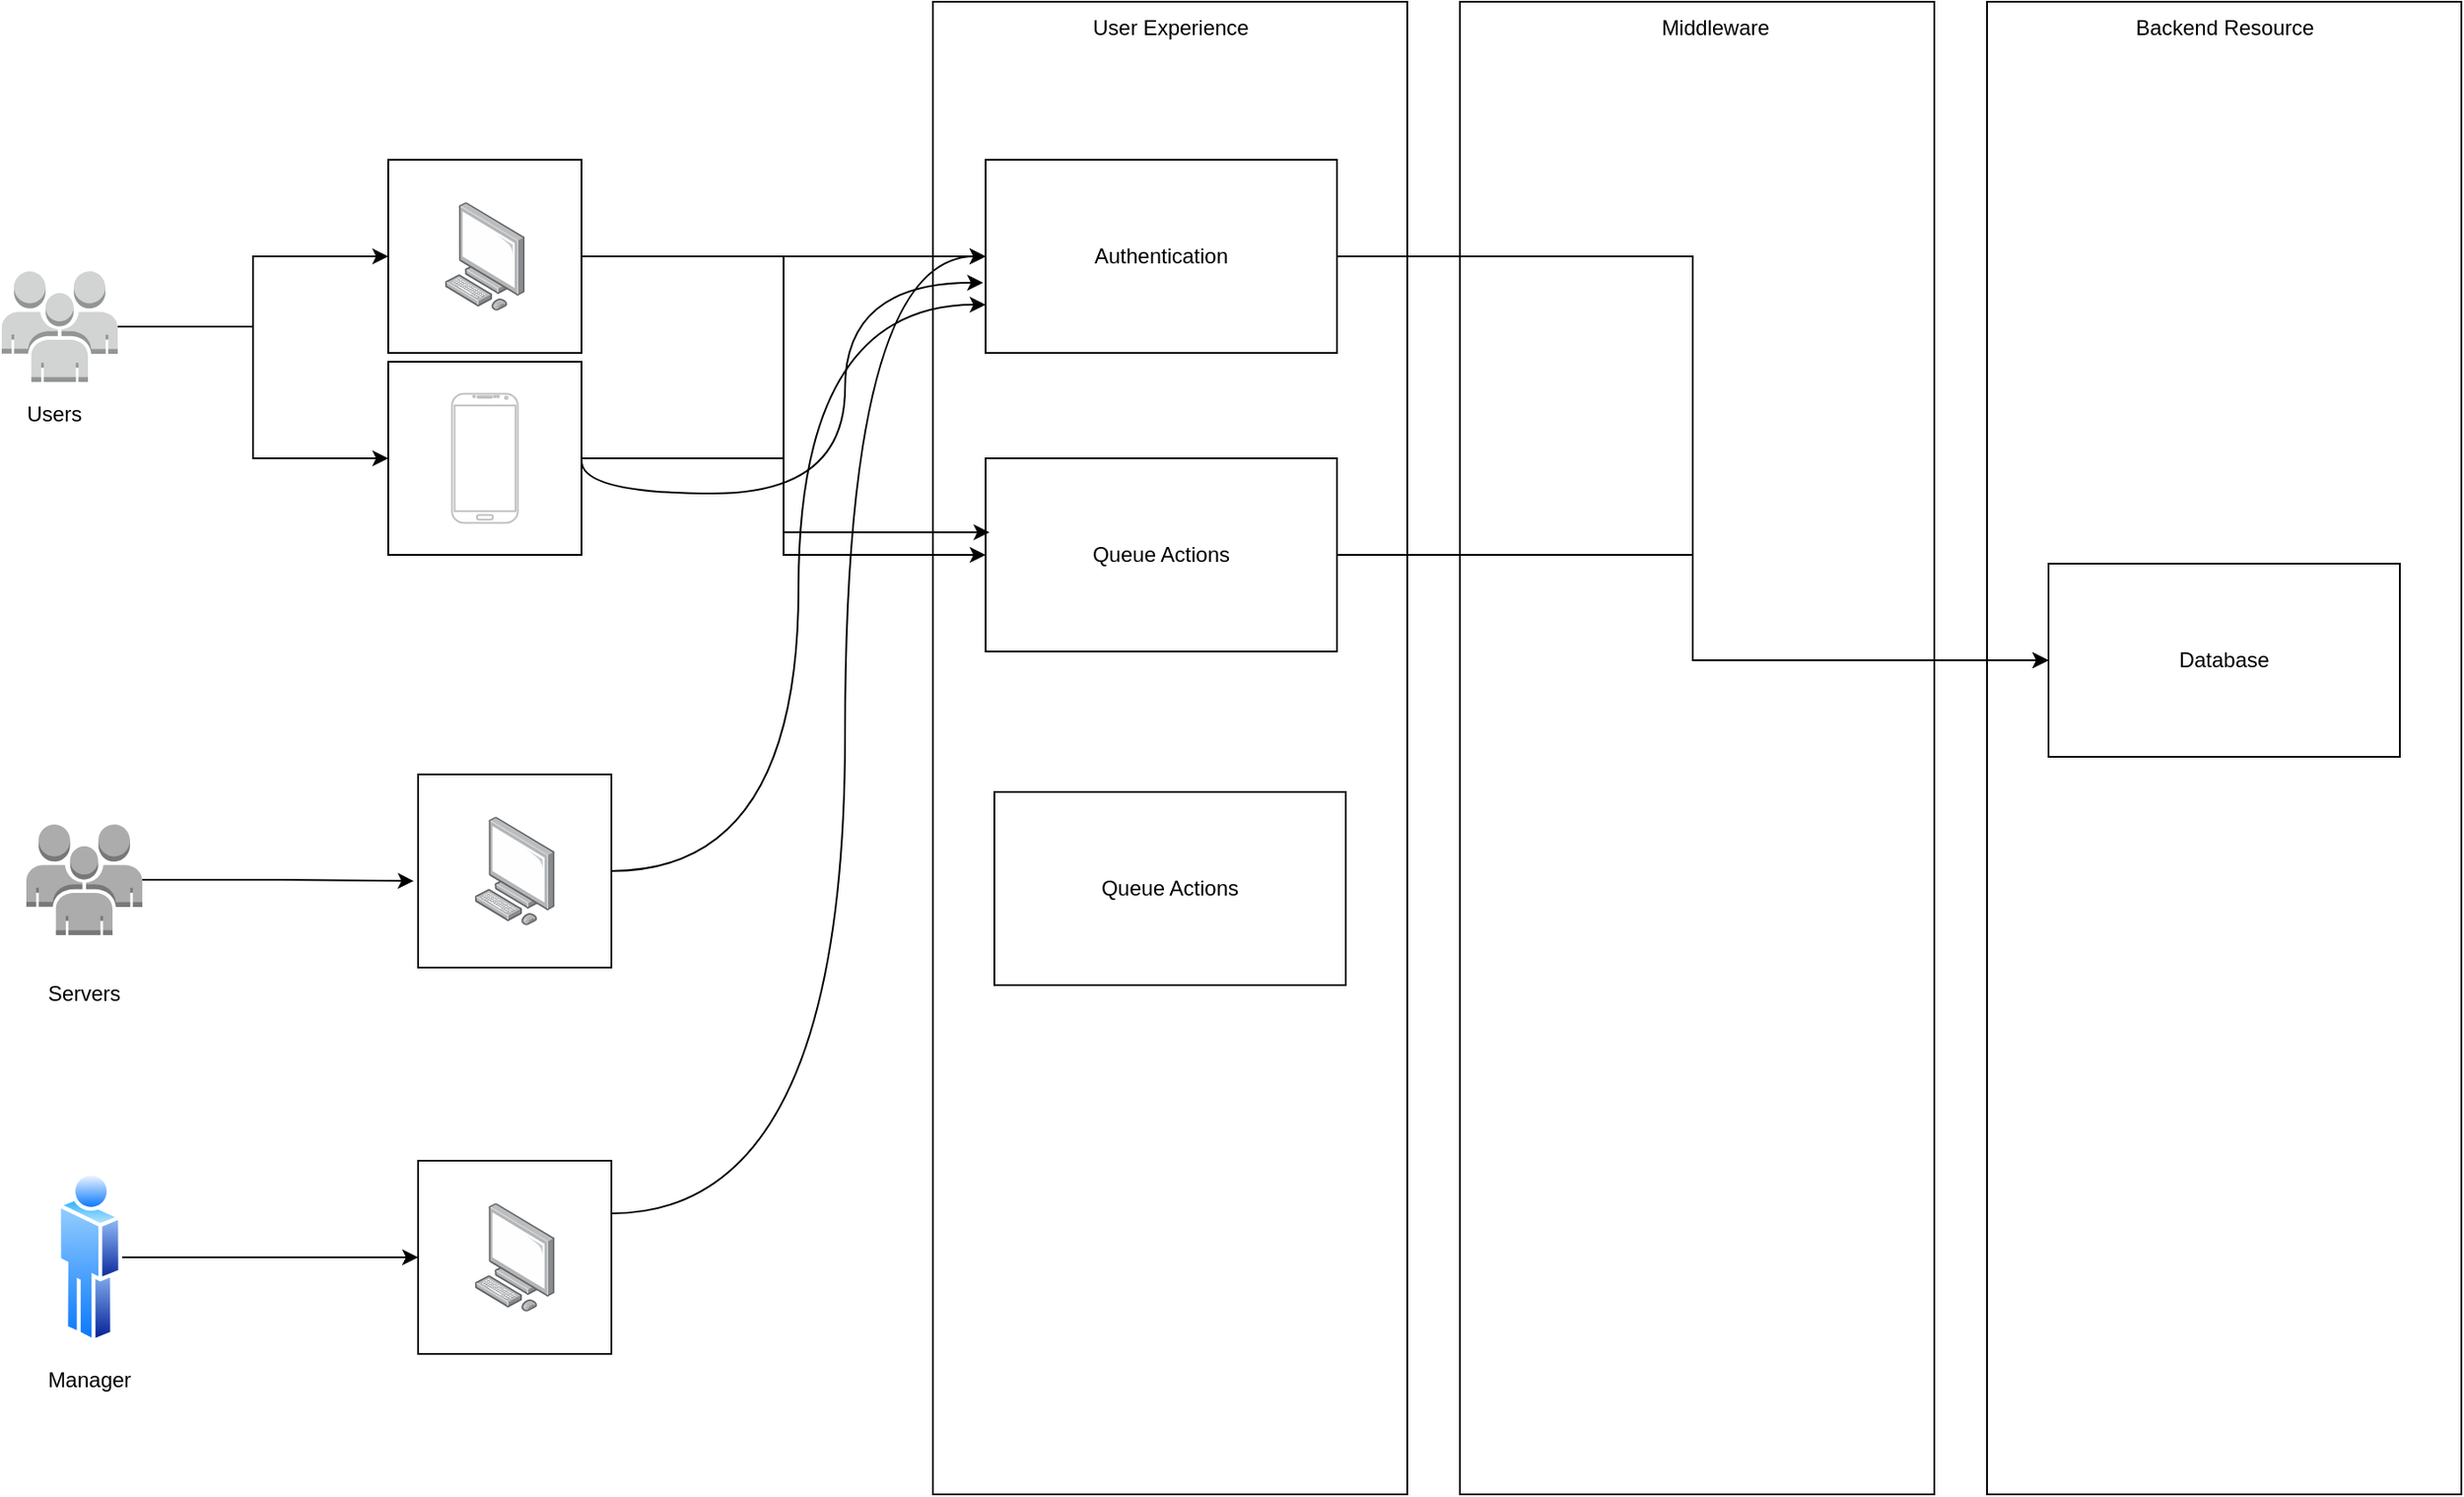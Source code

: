 <mxfile version="21.6.5" type="device">
  <diagram name="Page-1" id="fsSMxkPmmuMEmQxBaY7_">
    <mxGraphModel dx="1969" dy="969" grid="1" gridSize="10" guides="1" tooltips="1" connect="1" arrows="1" fold="1" page="1" pageScale="1" pageWidth="850" pageHeight="1100" math="0" shadow="0">
      <root>
        <mxCell id="0" />
        <mxCell id="1" parent="0" />
        <mxCell id="Xyh0fk0as-N2dH3ys5Xe-9" style="edgeStyle=orthogonalEdgeStyle;rounded=0;orthogonalLoop=1;jettySize=auto;html=1;entryX=0;entryY=0.5;entryDx=0;entryDy=0;" edge="1" parent="1" source="Xyh0fk0as-N2dH3ys5Xe-5" target="Xyh0fk0as-N2dH3ys5Xe-8">
          <mxGeometry relative="1" as="geometry" />
        </mxCell>
        <mxCell id="Xyh0fk0as-N2dH3ys5Xe-18" style="edgeStyle=orthogonalEdgeStyle;rounded=0;orthogonalLoop=1;jettySize=auto;html=1;entryX=0;entryY=0.5;entryDx=0;entryDy=0;" edge="1" parent="1" source="Xyh0fk0as-N2dH3ys5Xe-5" target="Xyh0fk0as-N2dH3ys5Xe-10">
          <mxGeometry relative="1" as="geometry" />
        </mxCell>
        <mxCell id="Xyh0fk0as-N2dH3ys5Xe-5" value="" style="outlineConnect=0;dashed=0;verticalLabelPosition=bottom;verticalAlign=top;align=center;html=1;shape=mxgraph.aws3.users;fillColor=#D2D3D3;gradientColor=none;" vertex="1" parent="1">
          <mxGeometry x="50" y="163.5" width="66" height="63" as="geometry" />
        </mxCell>
        <mxCell id="Xyh0fk0as-N2dH3ys5Xe-6" value="Users" style="text;html=1;strokeColor=none;fillColor=none;align=center;verticalAlign=middle;whiteSpace=wrap;rounded=0;" vertex="1" parent="1">
          <mxGeometry x="50" y="230" width="60" height="30" as="geometry" />
        </mxCell>
        <mxCell id="Xyh0fk0as-N2dH3ys5Xe-15" value="" style="group" vertex="1" connectable="0" parent="1">
          <mxGeometry x="270" y="215" width="110" height="110" as="geometry" />
        </mxCell>
        <mxCell id="Xyh0fk0as-N2dH3ys5Xe-10" value="" style="whiteSpace=wrap;html=1;aspect=fixed;" vertex="1" parent="Xyh0fk0as-N2dH3ys5Xe-15">
          <mxGeometry width="110" height="110" as="geometry" />
        </mxCell>
        <mxCell id="Xyh0fk0as-N2dH3ys5Xe-12" value="" style="verticalLabelPosition=bottom;verticalAlign=top;html=1;shadow=0;dashed=0;strokeWidth=1;shape=mxgraph.android.phone2;strokeColor=#c0c0c0;" vertex="1" parent="Xyh0fk0as-N2dH3ys5Xe-15">
          <mxGeometry x="36.25" y="18.25" width="37.5" height="73.5" as="geometry" />
        </mxCell>
        <mxCell id="Xyh0fk0as-N2dH3ys5Xe-17" value="" style="group" vertex="1" connectable="0" parent="1">
          <mxGeometry x="270" y="100" width="110" height="110" as="geometry" />
        </mxCell>
        <mxCell id="Xyh0fk0as-N2dH3ys5Xe-8" value="" style="whiteSpace=wrap;html=1;aspect=fixed;" vertex="1" parent="Xyh0fk0as-N2dH3ys5Xe-17">
          <mxGeometry width="110" height="110" as="geometry" />
        </mxCell>
        <mxCell id="Xyh0fk0as-N2dH3ys5Xe-16" value="" style="image;points=[];aspect=fixed;html=1;align=center;shadow=0;dashed=0;image=img/lib/allied_telesis/computer_and_terminals/Personal_Computer.svg;" vertex="1" parent="Xyh0fk0as-N2dH3ys5Xe-17">
          <mxGeometry x="32.2" y="24.1" width="45.6" height="61.8" as="geometry" />
        </mxCell>
        <mxCell id="Xyh0fk0as-N2dH3ys5Xe-33" value="" style="group" vertex="1" connectable="0" parent="1">
          <mxGeometry x="70" y="670" width="327" height="140" as="geometry" />
        </mxCell>
        <mxCell id="Xyh0fk0as-N2dH3ys5Xe-7" value="" style="image;aspect=fixed;perimeter=ellipsePerimeter;html=1;align=center;shadow=0;dashed=0;spacingTop=3;image=img/lib/active_directory/user.svg;" vertex="1" parent="Xyh0fk0as-N2dH3ys5Xe-33">
          <mxGeometry x="11.5" y="5" width="37" height="100" as="geometry" />
        </mxCell>
        <mxCell id="Xyh0fk0as-N2dH3ys5Xe-19" value="" style="group" vertex="1" connectable="0" parent="Xyh0fk0as-N2dH3ys5Xe-33">
          <mxGeometry x="217" width="110" height="110" as="geometry" />
        </mxCell>
        <mxCell id="Xyh0fk0as-N2dH3ys5Xe-20" value="" style="whiteSpace=wrap;html=1;aspect=fixed;" vertex="1" parent="Xyh0fk0as-N2dH3ys5Xe-19">
          <mxGeometry width="110" height="110" as="geometry" />
        </mxCell>
        <mxCell id="Xyh0fk0as-N2dH3ys5Xe-21" value="" style="image;points=[];aspect=fixed;html=1;align=center;shadow=0;dashed=0;image=img/lib/allied_telesis/computer_and_terminals/Personal_Computer.svg;" vertex="1" parent="Xyh0fk0as-N2dH3ys5Xe-19">
          <mxGeometry x="32.2" y="24.1" width="45.6" height="61.8" as="geometry" />
        </mxCell>
        <mxCell id="Xyh0fk0as-N2dH3ys5Xe-23" style="edgeStyle=orthogonalEdgeStyle;rounded=0;orthogonalLoop=1;jettySize=auto;html=1;entryX=0;entryY=0.5;entryDx=0;entryDy=0;" edge="1" parent="Xyh0fk0as-N2dH3ys5Xe-33" source="Xyh0fk0as-N2dH3ys5Xe-7" target="Xyh0fk0as-N2dH3ys5Xe-20">
          <mxGeometry relative="1" as="geometry" />
        </mxCell>
        <mxCell id="Xyh0fk0as-N2dH3ys5Xe-29" value="Manager" style="text;html=1;strokeColor=none;fillColor=none;align=center;verticalAlign=middle;whiteSpace=wrap;rounded=0;" vertex="1" parent="Xyh0fk0as-N2dH3ys5Xe-33">
          <mxGeometry y="110" width="60" height="30" as="geometry" />
        </mxCell>
        <mxCell id="Xyh0fk0as-N2dH3ys5Xe-34" value="" style="group" vertex="1" connectable="0" parent="1">
          <mxGeometry x="64" y="450" width="333" height="140" as="geometry" />
        </mxCell>
        <mxCell id="Xyh0fk0as-N2dH3ys5Xe-24" value="" style="group" vertex="1" connectable="0" parent="Xyh0fk0as-N2dH3ys5Xe-34">
          <mxGeometry x="223" width="110" height="110" as="geometry" />
        </mxCell>
        <mxCell id="Xyh0fk0as-N2dH3ys5Xe-25" value="" style="whiteSpace=wrap;html=1;aspect=fixed;" vertex="1" parent="Xyh0fk0as-N2dH3ys5Xe-24">
          <mxGeometry width="110" height="110" as="geometry" />
        </mxCell>
        <mxCell id="Xyh0fk0as-N2dH3ys5Xe-26" value="" style="image;points=[];aspect=fixed;html=1;align=center;shadow=0;dashed=0;image=img/lib/allied_telesis/computer_and_terminals/Personal_Computer.svg;" vertex="1" parent="Xyh0fk0as-N2dH3ys5Xe-24">
          <mxGeometry x="32.2" y="24.1" width="45.6" height="61.8" as="geometry" />
        </mxCell>
        <mxCell id="Xyh0fk0as-N2dH3ys5Xe-30" style="edgeStyle=orthogonalEdgeStyle;rounded=0;orthogonalLoop=1;jettySize=auto;html=1;entryX=-0.023;entryY=0.552;entryDx=0;entryDy=0;entryPerimeter=0;" edge="1" parent="Xyh0fk0as-N2dH3ys5Xe-34" source="Xyh0fk0as-N2dH3ys5Xe-27" target="Xyh0fk0as-N2dH3ys5Xe-25">
          <mxGeometry relative="1" as="geometry" />
        </mxCell>
        <mxCell id="Xyh0fk0as-N2dH3ys5Xe-27" value="" style="outlineConnect=0;dashed=0;verticalLabelPosition=bottom;verticalAlign=top;align=center;html=1;shape=mxgraph.aws3.users;fillColor=#ACACAC;gradientColor=none;" vertex="1" parent="Xyh0fk0as-N2dH3ys5Xe-34">
          <mxGeometry y="28.5" width="66" height="63" as="geometry" />
        </mxCell>
        <mxCell id="Xyh0fk0as-N2dH3ys5Xe-28" value="Servers" style="text;html=1;strokeColor=none;fillColor=none;align=center;verticalAlign=middle;whiteSpace=wrap;rounded=0;" vertex="1" parent="Xyh0fk0as-N2dH3ys5Xe-34">
          <mxGeometry x="3" y="110" width="60" height="30" as="geometry" />
        </mxCell>
        <mxCell id="Xyh0fk0as-N2dH3ys5Xe-36" value="" style="group" vertex="1" connectable="0" parent="1">
          <mxGeometry x="580" y="10" width="270" height="850" as="geometry" />
        </mxCell>
        <mxCell id="Xyh0fk0as-N2dH3ys5Xe-1" value="" style="rounded=0;whiteSpace=wrap;html=1;" vertex="1" parent="Xyh0fk0as-N2dH3ys5Xe-36">
          <mxGeometry width="270" height="850" as="geometry" />
        </mxCell>
        <mxCell id="Xyh0fk0as-N2dH3ys5Xe-35" value="User Experience" style="text;html=1;strokeColor=none;fillColor=none;align=center;verticalAlign=middle;whiteSpace=wrap;rounded=0;" vertex="1" parent="Xyh0fk0as-N2dH3ys5Xe-36">
          <mxGeometry x="72.5" width="125" height="30" as="geometry" />
        </mxCell>
        <mxCell id="Xyh0fk0as-N2dH3ys5Xe-42" value="Authentication" style="rounded=0;whiteSpace=wrap;html=1;" vertex="1" parent="Xyh0fk0as-N2dH3ys5Xe-36">
          <mxGeometry x="30" y="90" width="200" height="110" as="geometry" />
        </mxCell>
        <mxCell id="Xyh0fk0as-N2dH3ys5Xe-55" value="Queue Actions" style="rounded=0;whiteSpace=wrap;html=1;" vertex="1" parent="Xyh0fk0as-N2dH3ys5Xe-36">
          <mxGeometry x="30" y="260" width="200" height="110" as="geometry" />
        </mxCell>
        <mxCell id="Xyh0fk0as-N2dH3ys5Xe-63" value="Queue Actions" style="rounded=0;whiteSpace=wrap;html=1;" vertex="1" parent="Xyh0fk0as-N2dH3ys5Xe-36">
          <mxGeometry x="35" y="450" width="200" height="110" as="geometry" />
        </mxCell>
        <mxCell id="Xyh0fk0as-N2dH3ys5Xe-37" value="" style="rounded=0;whiteSpace=wrap;html=1;" vertex="1" parent="1">
          <mxGeometry x="880" y="10" width="270" height="850" as="geometry" />
        </mxCell>
        <mxCell id="Xyh0fk0as-N2dH3ys5Xe-38" value="Middleware" style="text;html=1;strokeColor=none;fillColor=none;align=center;verticalAlign=middle;whiteSpace=wrap;rounded=0;" vertex="1" parent="1">
          <mxGeometry x="967.5" y="10" width="115" height="30" as="geometry" />
        </mxCell>
        <mxCell id="Xyh0fk0as-N2dH3ys5Xe-41" value="" style="group" vertex="1" connectable="0" parent="1">
          <mxGeometry x="1180" y="10" width="270" height="850" as="geometry" />
        </mxCell>
        <mxCell id="Xyh0fk0as-N2dH3ys5Xe-40" value="" style="rounded=0;whiteSpace=wrap;html=1;" vertex="1" parent="Xyh0fk0as-N2dH3ys5Xe-41">
          <mxGeometry width="270" height="850" as="geometry" />
        </mxCell>
        <mxCell id="Xyh0fk0as-N2dH3ys5Xe-39" value="Backend Resource" style="text;html=1;strokeColor=none;fillColor=none;align=center;verticalAlign=middle;whiteSpace=wrap;rounded=0;" vertex="1" parent="Xyh0fk0as-N2dH3ys5Xe-41">
          <mxGeometry x="77.5" width="115" height="30" as="geometry" />
        </mxCell>
        <mxCell id="Xyh0fk0as-N2dH3ys5Xe-49" value="Database" style="rounded=0;whiteSpace=wrap;html=1;" vertex="1" parent="Xyh0fk0as-N2dH3ys5Xe-41">
          <mxGeometry x="35" y="320" width="200" height="110" as="geometry" />
        </mxCell>
        <mxCell id="Xyh0fk0as-N2dH3ys5Xe-51" style="edgeStyle=orthogonalEdgeStyle;rounded=0;orthogonalLoop=1;jettySize=auto;html=1;entryX=0;entryY=0.5;entryDx=0;entryDy=0;" edge="1" parent="1" source="Xyh0fk0as-N2dH3ys5Xe-42" target="Xyh0fk0as-N2dH3ys5Xe-49">
          <mxGeometry relative="1" as="geometry" />
        </mxCell>
        <mxCell id="Xyh0fk0as-N2dH3ys5Xe-52" style="edgeStyle=orthogonalEdgeStyle;rounded=0;orthogonalLoop=1;jettySize=auto;html=1;entryX=0;entryY=0.5;entryDx=0;entryDy=0;" edge="1" parent="1" source="Xyh0fk0as-N2dH3ys5Xe-8" target="Xyh0fk0as-N2dH3ys5Xe-42">
          <mxGeometry relative="1" as="geometry" />
        </mxCell>
        <mxCell id="Xyh0fk0as-N2dH3ys5Xe-54" style="edgeStyle=orthogonalEdgeStyle;rounded=0;orthogonalLoop=1;jettySize=auto;html=1;curved=1;entryX=-0.007;entryY=0.624;entryDx=0;entryDy=0;entryPerimeter=0;" edge="1" parent="1">
          <mxGeometry relative="1" as="geometry">
            <mxPoint x="608.6" y="170.03" as="targetPoint" />
            <mxPoint x="380" y="271.331" as="sourcePoint" />
            <Array as="points">
              <mxPoint x="380" y="290" />
              <mxPoint x="530" y="290" />
              <mxPoint x="530" y="170" />
            </Array>
          </mxGeometry>
        </mxCell>
        <mxCell id="Xyh0fk0as-N2dH3ys5Xe-56" style="edgeStyle=orthogonalEdgeStyle;rounded=0;orthogonalLoop=1;jettySize=auto;html=1;" edge="1" parent="1" source="Xyh0fk0as-N2dH3ys5Xe-55" target="Xyh0fk0as-N2dH3ys5Xe-49">
          <mxGeometry relative="1" as="geometry" />
        </mxCell>
        <mxCell id="Xyh0fk0as-N2dH3ys5Xe-64" style="edgeStyle=orthogonalEdgeStyle;rounded=0;orthogonalLoop=1;jettySize=auto;html=1;entryX=0;entryY=0.75;entryDx=0;entryDy=0;curved=1;" edge="1" parent="1" source="Xyh0fk0as-N2dH3ys5Xe-25" target="Xyh0fk0as-N2dH3ys5Xe-42">
          <mxGeometry relative="1" as="geometry" />
        </mxCell>
        <mxCell id="Xyh0fk0as-N2dH3ys5Xe-65" style="edgeStyle=orthogonalEdgeStyle;rounded=0;orthogonalLoop=1;jettySize=auto;html=1;entryX=0;entryY=0.5;entryDx=0;entryDy=0;curved=1;" edge="1" parent="1" source="Xyh0fk0as-N2dH3ys5Xe-20" target="Xyh0fk0as-N2dH3ys5Xe-42">
          <mxGeometry relative="1" as="geometry">
            <Array as="points">
              <mxPoint x="530" y="700" />
              <mxPoint x="530" y="155" />
            </Array>
          </mxGeometry>
        </mxCell>
        <mxCell id="Xyh0fk0as-N2dH3ys5Xe-66" style="edgeStyle=orthogonalEdgeStyle;rounded=0;orthogonalLoop=1;jettySize=auto;html=1;entryX=0;entryY=0.5;entryDx=0;entryDy=0;" edge="1" parent="1" source="Xyh0fk0as-N2dH3ys5Xe-8" target="Xyh0fk0as-N2dH3ys5Xe-55">
          <mxGeometry relative="1" as="geometry" />
        </mxCell>
        <mxCell id="Xyh0fk0as-N2dH3ys5Xe-68" style="edgeStyle=orthogonalEdgeStyle;rounded=0;orthogonalLoop=1;jettySize=auto;html=1;entryX=0.011;entryY=0.383;entryDx=0;entryDy=0;entryPerimeter=0;" edge="1" parent="1" source="Xyh0fk0as-N2dH3ys5Xe-10" target="Xyh0fk0as-N2dH3ys5Xe-55">
          <mxGeometry relative="1" as="geometry" />
        </mxCell>
      </root>
    </mxGraphModel>
  </diagram>
</mxfile>
